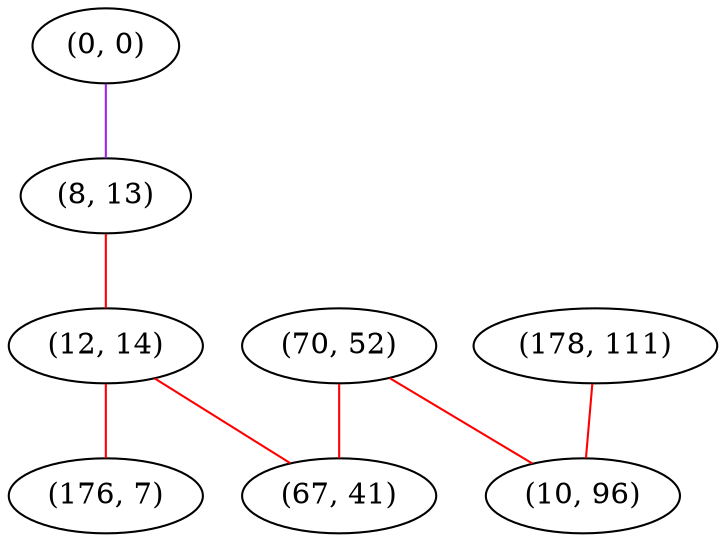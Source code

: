 graph "" {
"(0, 0)";
"(8, 13)";
"(12, 14)";
"(178, 111)";
"(70, 52)";
"(67, 41)";
"(10, 96)";
"(176, 7)";
"(0, 0)" -- "(8, 13)"  [color=purple, key=0, weight=4];
"(8, 13)" -- "(12, 14)"  [color=red, key=0, weight=1];
"(12, 14)" -- "(67, 41)"  [color=red, key=0, weight=1];
"(12, 14)" -- "(176, 7)"  [color=red, key=0, weight=1];
"(178, 111)" -- "(10, 96)"  [color=red, key=0, weight=1];
"(70, 52)" -- "(10, 96)"  [color=red, key=0, weight=1];
"(70, 52)" -- "(67, 41)"  [color=red, key=0, weight=1];
}

